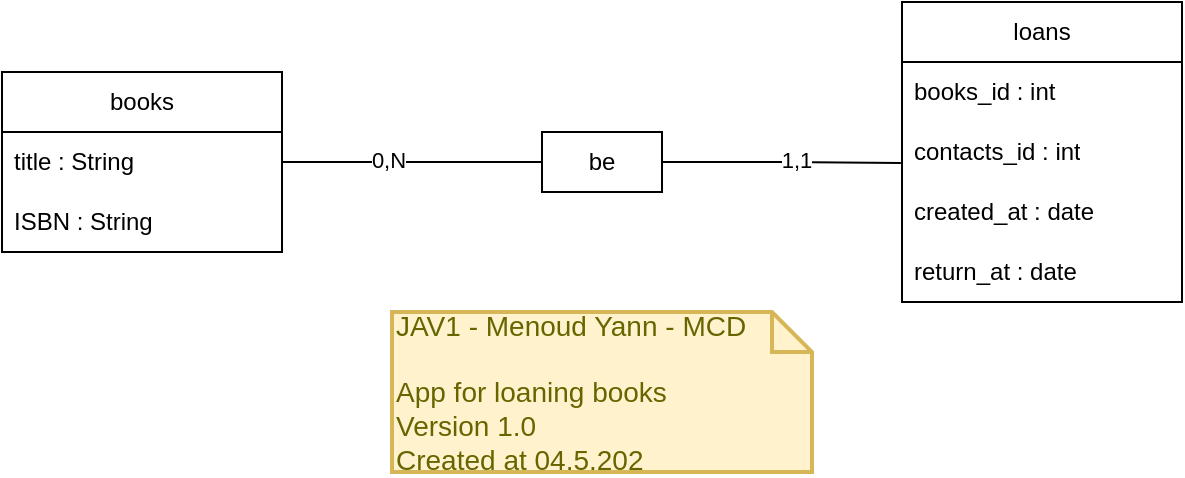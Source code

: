 <mxfile version="20.6.1" type="device"><diagram id="rjGaK7H5l1ZLDLIW3d6I" name="Page-1"><mxGraphModel dx="1306" dy="922" grid="1" gridSize="10" guides="1" tooltips="1" connect="1" arrows="1" fold="1" page="1" pageScale="1" pageWidth="827" pageHeight="1169" math="0" shadow="0"><root><mxCell id="0"/><mxCell id="1" parent="0"/><mxCell id="OnFui-z_V1AWIhco2bET-15" style="edgeStyle=orthogonalEdgeStyle;rounded=0;orthogonalLoop=1;jettySize=auto;html=1;entryX=0;entryY=0.5;entryDx=0;entryDy=0;endArrow=none;endFill=0;" parent="1" source="OnFui-z_V1AWIhco2bET-5" target="OnFui-z_V1AWIhco2bET-14" edge="1"><mxGeometry relative="1" as="geometry"/></mxCell><mxCell id="OnFui-z_V1AWIhco2bET-17" value="0,N" style="edgeLabel;html=1;align=center;verticalAlign=middle;resizable=0;points=[];" parent="OnFui-z_V1AWIhco2bET-15" vertex="1" connectable="0"><mxGeometry x="-0.189" y="1" relative="1" as="geometry"><mxPoint as="offset"/></mxGeometry></mxCell><mxCell id="OnFui-z_V1AWIhco2bET-5" value="books" style="swimlane;fontStyle=0;childLayout=stackLayout;horizontal=1;startSize=30;horizontalStack=0;resizeParent=1;resizeParentMax=0;resizeLast=0;collapsible=1;marginBottom=0;whiteSpace=wrap;html=1;" parent="1" vertex="1"><mxGeometry x="119" y="205" width="140" height="90" as="geometry"/></mxCell><mxCell id="OnFui-z_V1AWIhco2bET-6" value="title : String" style="text;strokeColor=none;fillColor=none;align=left;verticalAlign=middle;spacingLeft=4;spacingRight=4;overflow=hidden;points=[[0,0.5],[1,0.5]];portConstraint=eastwest;rotatable=0;whiteSpace=wrap;html=1;" parent="OnFui-z_V1AWIhco2bET-5" vertex="1"><mxGeometry y="30" width="140" height="30" as="geometry"/></mxCell><mxCell id="OnFui-z_V1AWIhco2bET-7" value="ISBN : String&amp;nbsp;" style="text;strokeColor=none;fillColor=none;align=left;verticalAlign=middle;spacingLeft=4;spacingRight=4;overflow=hidden;points=[[0,0.5],[1,0.5]];portConstraint=eastwest;rotatable=0;whiteSpace=wrap;html=1;" parent="OnFui-z_V1AWIhco2bET-5" vertex="1"><mxGeometry y="60" width="140" height="30" as="geometry"/></mxCell><mxCell id="OnFui-z_V1AWIhco2bET-9" value="loans" style="swimlane;fontStyle=0;childLayout=stackLayout;horizontal=1;startSize=30;horizontalStack=0;resizeParent=1;resizeParentMax=0;resizeLast=0;collapsible=1;marginBottom=0;whiteSpace=wrap;html=1;" parent="1" vertex="1"><mxGeometry x="569" y="170" width="140" height="150" as="geometry"/></mxCell><mxCell id="OnFui-z_V1AWIhco2bET-10" value="books_id : int" style="text;strokeColor=none;fillColor=none;align=left;verticalAlign=middle;spacingLeft=4;spacingRight=4;overflow=hidden;points=[[0,0.5],[1,0.5]];portConstraint=eastwest;rotatable=0;whiteSpace=wrap;html=1;" parent="OnFui-z_V1AWIhco2bET-9" vertex="1"><mxGeometry y="30" width="140" height="30" as="geometry"/></mxCell><mxCell id="OnFui-z_V1AWIhco2bET-11" value="contacts_id : int" style="text;strokeColor=none;fillColor=none;align=left;verticalAlign=middle;spacingLeft=4;spacingRight=4;overflow=hidden;points=[[0,0.5],[1,0.5]];portConstraint=eastwest;rotatable=0;whiteSpace=wrap;html=1;" parent="OnFui-z_V1AWIhco2bET-9" vertex="1"><mxGeometry y="60" width="140" height="30" as="geometry"/></mxCell><mxCell id="OnFui-z_V1AWIhco2bET-12" value="created_at : date" style="text;strokeColor=none;fillColor=none;align=left;verticalAlign=middle;spacingLeft=4;spacingRight=4;overflow=hidden;points=[[0,0.5],[1,0.5]];portConstraint=eastwest;rotatable=0;whiteSpace=wrap;html=1;" parent="OnFui-z_V1AWIhco2bET-9" vertex="1"><mxGeometry y="90" width="140" height="30" as="geometry"/></mxCell><mxCell id="OnFui-z_V1AWIhco2bET-13" value="return_at : date" style="text;strokeColor=none;fillColor=none;align=left;verticalAlign=middle;spacingLeft=4;spacingRight=4;overflow=hidden;points=[[0,0.5],[1,0.5]];portConstraint=eastwest;rotatable=0;whiteSpace=wrap;html=1;" parent="OnFui-z_V1AWIhco2bET-9" vertex="1"><mxGeometry y="120" width="140" height="30" as="geometry"/></mxCell><mxCell id="OnFui-z_V1AWIhco2bET-16" style="edgeStyle=orthogonalEdgeStyle;rounded=0;orthogonalLoop=1;jettySize=auto;html=1;exitX=1;exitY=0.5;exitDx=0;exitDy=0;entryX=-0.004;entryY=0.683;entryDx=0;entryDy=0;entryPerimeter=0;endArrow=none;endFill=0;" parent="1" source="OnFui-z_V1AWIhco2bET-14" target="OnFui-z_V1AWIhco2bET-11" edge="1"><mxGeometry relative="1" as="geometry"/></mxCell><mxCell id="OnFui-z_V1AWIhco2bET-18" value="1,1" style="edgeLabel;html=1;align=center;verticalAlign=middle;resizable=0;points=[];" parent="OnFui-z_V1AWIhco2bET-16" vertex="1" connectable="0"><mxGeometry x="0.119" y="2" relative="1" as="geometry"><mxPoint as="offset"/></mxGeometry></mxCell><mxCell id="OnFui-z_V1AWIhco2bET-14" value="be" style="rounded=0;whiteSpace=wrap;html=1;" parent="1" vertex="1"><mxGeometry x="389" y="235" width="60" height="30" as="geometry"/></mxCell><mxCell id="OnFui-z_V1AWIhco2bET-20" value="JAV1 - Menoud Yann - MCD&lt;br&gt;&lt;br&gt;App for loaning books&lt;br&gt;Version 1.0&lt;br&gt;Created at 04.5.202" style="shape=note;strokeWidth=2;fontSize=14;size=20;whiteSpace=wrap;html=1;fillColor=#fff2cc;strokeColor=#d6b656;fontColor=#666600;align=left;" parent="1" vertex="1"><mxGeometry x="314" y="325" width="210" height="80" as="geometry"/></mxCell></root></mxGraphModel></diagram></mxfile>